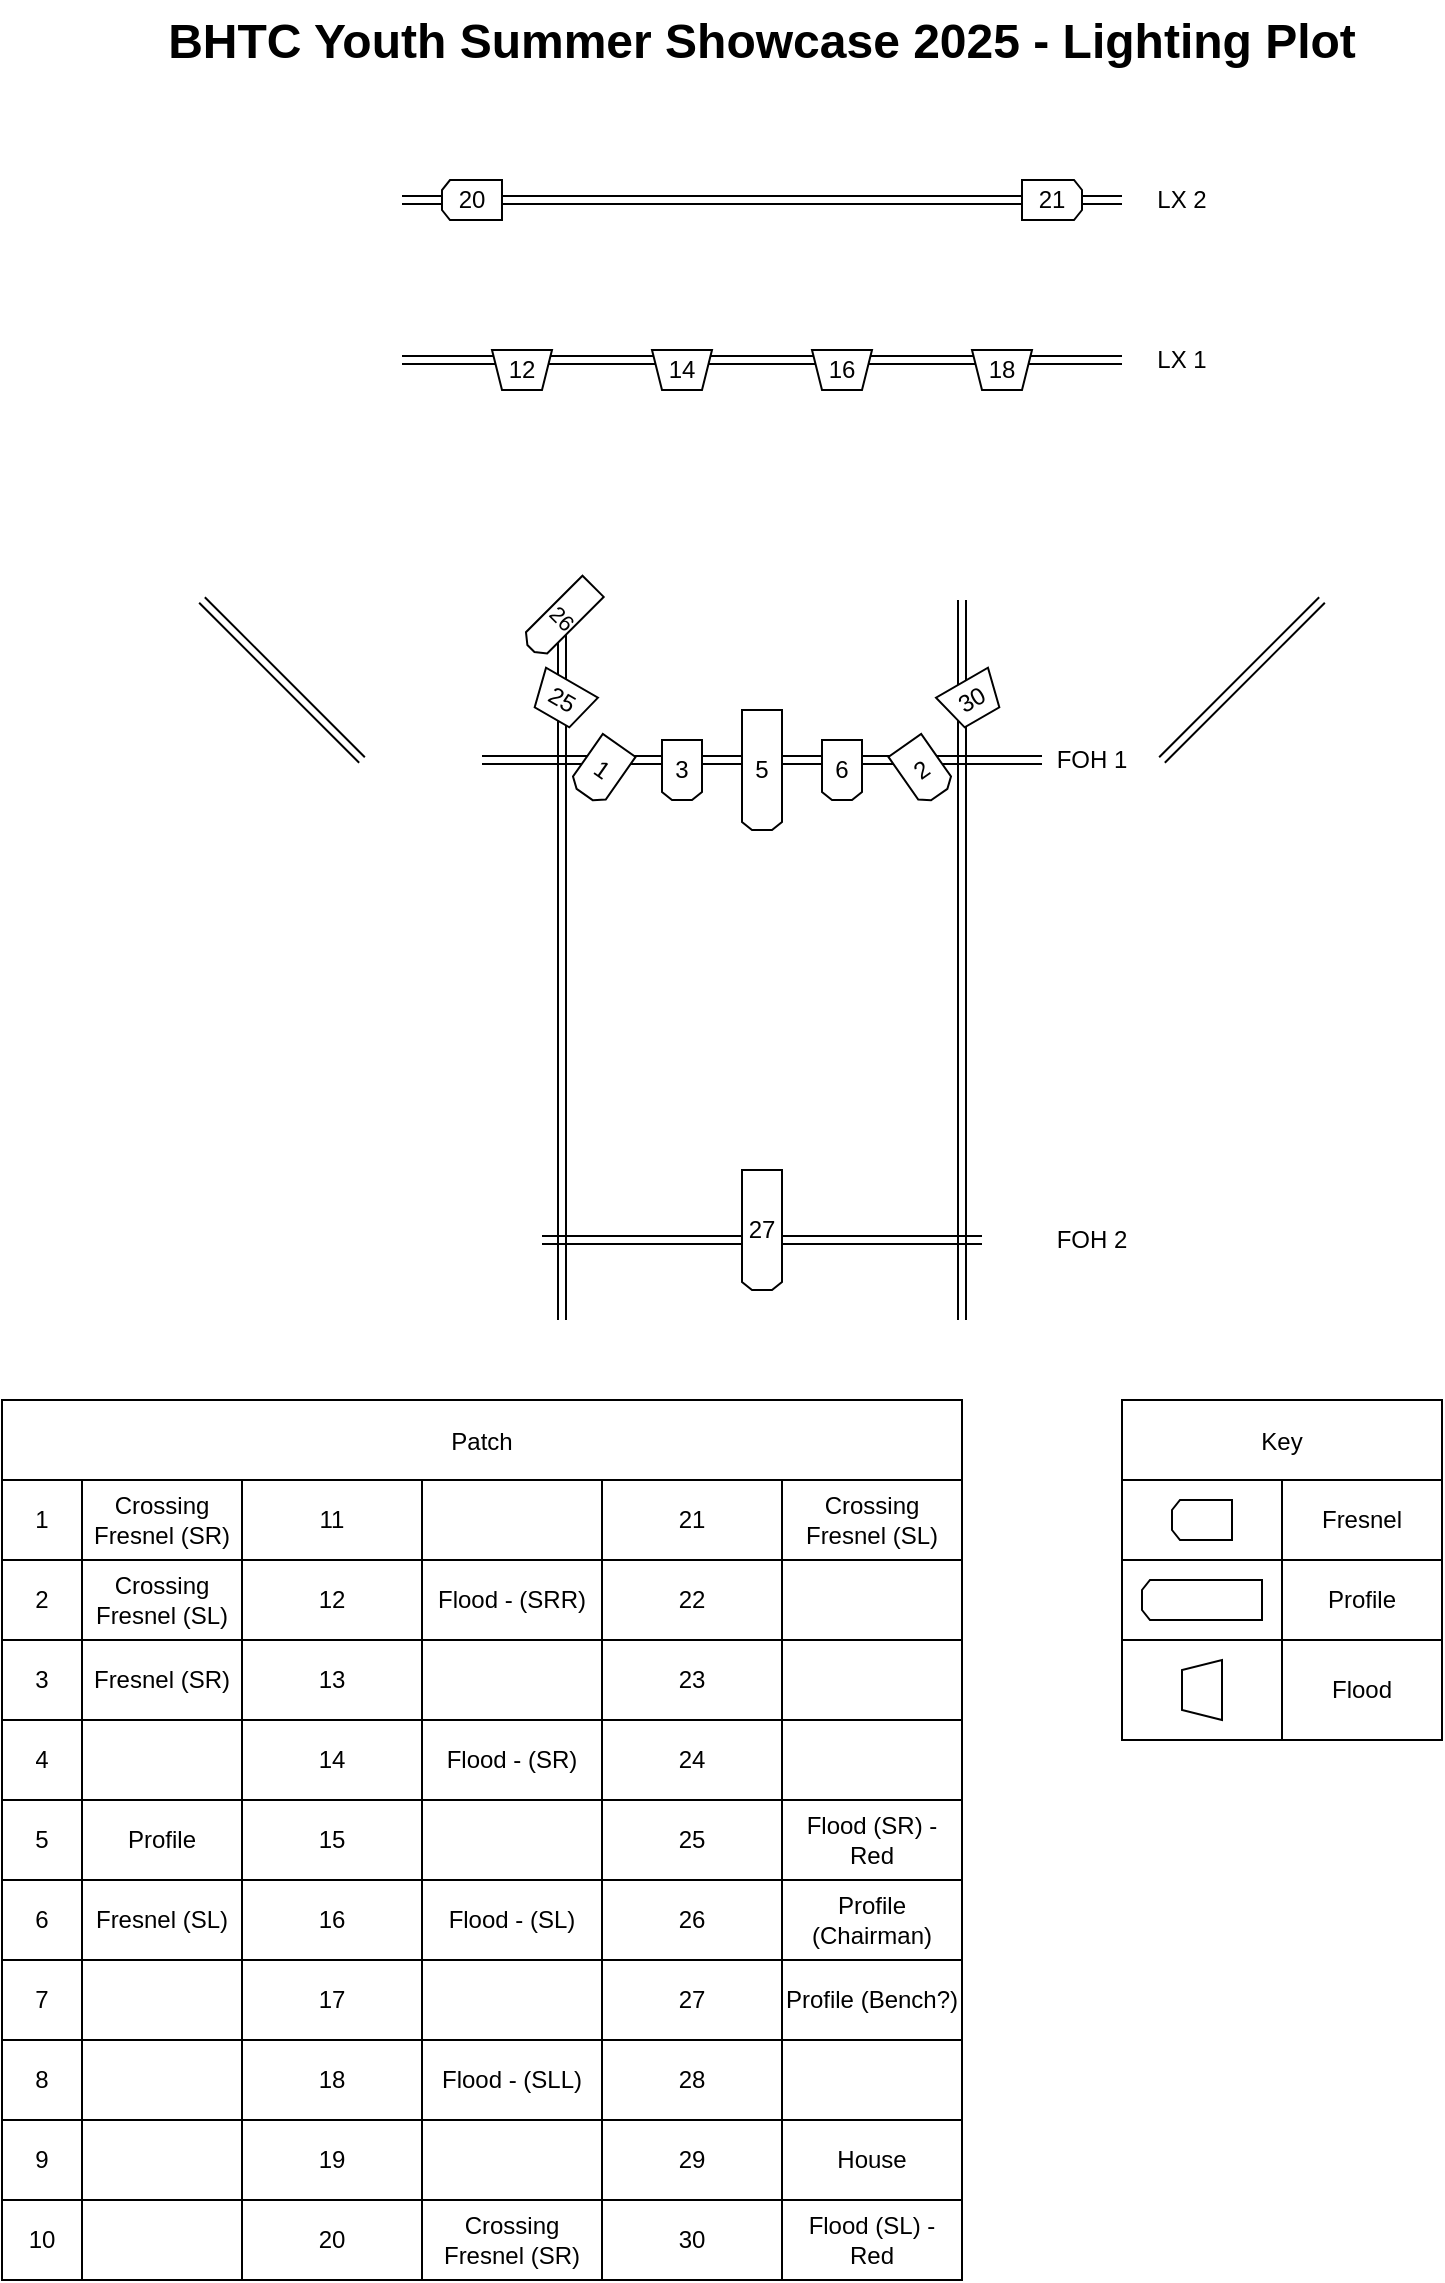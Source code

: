 <mxfile version="27.2.0">
  <diagram name="Page-1" id="0cR-pKz7L_kYpNocvQso">
    <mxGraphModel dx="983" dy="546" grid="1" gridSize="5" guides="1" tooltips="1" connect="1" arrows="1" fold="1" page="1" pageScale="1" pageWidth="827" pageHeight="1169" math="0" shadow="0">
      <root>
        <mxCell id="0" />
        <mxCell id="1" parent="0" />
        <mxCell id="gsc3AVZnk_Cv8aVm4X5c-15" value="Key" style="shape=table;startSize=40;container=1;collapsible=0;childLayout=tableLayout;movable=1;resizable=1;rotatable=1;deletable=1;editable=1;locked=0;connectable=1;" parent="1" vertex="1">
          <mxGeometry x="600" y="720" width="160" height="170" as="geometry" />
        </mxCell>
        <mxCell id="gsc3AVZnk_Cv8aVm4X5c-16" value="" style="shape=tableRow;horizontal=0;startSize=0;swimlaneHead=0;swimlaneBody=0;strokeColor=inherit;top=0;left=0;bottom=0;right=0;collapsible=0;dropTarget=0;fillColor=none;points=[[0,0.5],[1,0.5]];portConstraint=eastwest;" parent="gsc3AVZnk_Cv8aVm4X5c-15" vertex="1">
          <mxGeometry y="40" width="160" height="40" as="geometry" />
        </mxCell>
        <mxCell id="gsc3AVZnk_Cv8aVm4X5c-17" value="" style="shape=partialRectangle;html=1;whiteSpace=wrap;connectable=0;strokeColor=inherit;overflow=hidden;fillColor=none;top=0;left=0;bottom=0;right=0;pointerEvents=1;" parent="gsc3AVZnk_Cv8aVm4X5c-16" vertex="1">
          <mxGeometry width="80" height="40" as="geometry">
            <mxRectangle width="80" height="40" as="alternateBounds" />
          </mxGeometry>
        </mxCell>
        <mxCell id="gsc3AVZnk_Cv8aVm4X5c-18" value="Fresnel" style="shape=partialRectangle;html=1;whiteSpace=wrap;connectable=0;strokeColor=inherit;overflow=hidden;fillColor=none;top=0;left=0;bottom=0;right=0;pointerEvents=1;" parent="gsc3AVZnk_Cv8aVm4X5c-16" vertex="1">
          <mxGeometry x="80" width="80" height="40" as="geometry">
            <mxRectangle width="80" height="40" as="alternateBounds" />
          </mxGeometry>
        </mxCell>
        <mxCell id="gsc3AVZnk_Cv8aVm4X5c-19" value="" style="shape=tableRow;horizontal=0;startSize=0;swimlaneHead=0;swimlaneBody=0;strokeColor=inherit;top=0;left=0;bottom=0;right=0;collapsible=0;dropTarget=0;fillColor=none;points=[[0,0.5],[1,0.5]];portConstraint=eastwest;" parent="gsc3AVZnk_Cv8aVm4X5c-15" vertex="1">
          <mxGeometry y="80" width="160" height="40" as="geometry" />
        </mxCell>
        <mxCell id="gsc3AVZnk_Cv8aVm4X5c-20" value="" style="shape=partialRectangle;html=1;whiteSpace=wrap;connectable=0;strokeColor=inherit;overflow=hidden;fillColor=none;top=0;left=0;bottom=0;right=0;pointerEvents=1;" parent="gsc3AVZnk_Cv8aVm4X5c-19" vertex="1">
          <mxGeometry width="80" height="40" as="geometry">
            <mxRectangle width="80" height="40" as="alternateBounds" />
          </mxGeometry>
        </mxCell>
        <mxCell id="gsc3AVZnk_Cv8aVm4X5c-21" value="Profile" style="shape=partialRectangle;html=1;whiteSpace=wrap;connectable=0;strokeColor=inherit;overflow=hidden;fillColor=none;top=0;left=0;bottom=0;right=0;pointerEvents=1;" parent="gsc3AVZnk_Cv8aVm4X5c-19" vertex="1">
          <mxGeometry x="80" width="80" height="40" as="geometry">
            <mxRectangle width="80" height="40" as="alternateBounds" />
          </mxGeometry>
        </mxCell>
        <mxCell id="gsc3AVZnk_Cv8aVm4X5c-22" value="" style="shape=tableRow;horizontal=0;startSize=0;swimlaneHead=0;swimlaneBody=0;strokeColor=inherit;top=0;left=0;bottom=0;right=0;collapsible=0;dropTarget=0;fillColor=none;points=[[0,0.5],[1,0.5]];portConstraint=eastwest;" parent="gsc3AVZnk_Cv8aVm4X5c-15" vertex="1">
          <mxGeometry y="120" width="160" height="50" as="geometry" />
        </mxCell>
        <mxCell id="gsc3AVZnk_Cv8aVm4X5c-23" value="" style="shape=partialRectangle;html=1;whiteSpace=wrap;connectable=0;strokeColor=inherit;overflow=hidden;fillColor=none;top=0;left=0;bottom=0;right=0;pointerEvents=1;" parent="gsc3AVZnk_Cv8aVm4X5c-22" vertex="1">
          <mxGeometry width="80" height="50" as="geometry">
            <mxRectangle width="80" height="50" as="alternateBounds" />
          </mxGeometry>
        </mxCell>
        <mxCell id="gsc3AVZnk_Cv8aVm4X5c-24" value="Flood" style="shape=partialRectangle;html=1;whiteSpace=wrap;connectable=0;strokeColor=inherit;overflow=hidden;fillColor=none;top=0;left=0;bottom=0;right=0;pointerEvents=1;" parent="gsc3AVZnk_Cv8aVm4X5c-22" vertex="1">
          <mxGeometry x="80" width="80" height="50" as="geometry">
            <mxRectangle width="80" height="50" as="alternateBounds" />
          </mxGeometry>
        </mxCell>
        <mxCell id="x30-Vbi91ZwOQs9lhoYy-4" value="" style="edgeStyle=none;orthogonalLoop=1;jettySize=auto;html=1;rounded=0;fontSize=12;curved=1;shape=link;startSize=6;movable=0;resizable=0;rotatable=0;deletable=0;editable=0;locked=1;connectable=0;" parent="1" edge="1">
          <mxGeometry width="120" relative="1" as="geometry">
            <mxPoint x="320" y="680" as="sourcePoint" />
            <mxPoint x="320" y="320" as="targetPoint" />
            <Array as="points" />
          </mxGeometry>
        </mxCell>
        <mxCell id="x30-Vbi91ZwOQs9lhoYy-7" value="" style="edgeStyle=none;orthogonalLoop=1;jettySize=auto;html=1;rounded=0;fontSize=12;curved=1;shape=link;startSize=6;movable=0;resizable=0;rotatable=0;deletable=0;editable=0;locked=1;connectable=0;" parent="1" edge="1">
          <mxGeometry width="120" relative="1" as="geometry">
            <mxPoint x="520" y="680" as="sourcePoint" />
            <mxPoint x="520" y="320" as="targetPoint" />
            <Array as="points">
              <mxPoint x="520" y="500" />
            </Array>
          </mxGeometry>
        </mxCell>
        <mxCell id="x30-Vbi91ZwOQs9lhoYy-10" value="" style="edgeStyle=none;orthogonalLoop=1;jettySize=auto;html=1;rounded=0;fontSize=12;curved=1;shape=link;startSize=6;movable=0;resizable=0;rotatable=0;deletable=0;editable=0;locked=1;connectable=0;" parent="1" edge="1">
          <mxGeometry width="120" relative="1" as="geometry">
            <mxPoint x="560" y="400" as="sourcePoint" />
            <mxPoint x="280" y="400" as="targetPoint" />
            <Array as="points">
              <mxPoint x="414" y="400" />
            </Array>
          </mxGeometry>
        </mxCell>
        <mxCell id="x30-Vbi91ZwOQs9lhoYy-11" value="" style="edgeStyle=none;orthogonalLoop=1;jettySize=auto;html=1;rounded=0;fontSize=12;curved=1;shape=link;startSize=6;movable=0;resizable=0;rotatable=0;deletable=0;editable=0;locked=1;connectable=0;" parent="1" edge="1">
          <mxGeometry width="120" relative="1" as="geometry">
            <mxPoint x="530" y="640" as="sourcePoint" />
            <mxPoint x="310" y="640" as="targetPoint" />
            <Array as="points">
              <mxPoint x="414" y="640" />
            </Array>
          </mxGeometry>
        </mxCell>
        <mxCell id="TmjBKtmBgoDeZt3z3jt7-1" value="" style="edgeStyle=none;orthogonalLoop=1;jettySize=auto;html=1;rounded=0;fontSize=12;curved=1;shape=link;startSize=6;movable=0;resizable=0;rotatable=0;deletable=0;editable=0;locked=1;connectable=0;" parent="1" edge="1">
          <mxGeometry width="120" relative="1" as="geometry">
            <mxPoint x="600" y="200" as="sourcePoint" />
            <mxPoint x="240" y="200" as="targetPoint" />
            <Array as="points">
              <mxPoint x="464" y="200" />
            </Array>
          </mxGeometry>
        </mxCell>
        <mxCell id="VJrF4VuwuTOzUl-eug8C-1" value="" style="edgeStyle=none;orthogonalLoop=1;jettySize=auto;html=1;rounded=0;fontSize=12;curved=1;shape=link;startSize=6;movable=0;resizable=0;rotatable=0;deletable=0;editable=0;locked=1;connectable=0;" parent="1" edge="1">
          <mxGeometry width="120" relative="1" as="geometry">
            <mxPoint x="600" y="120" as="sourcePoint" />
            <mxPoint x="240" y="120" as="targetPoint" />
            <Array as="points">
              <mxPoint x="464" y="120" />
            </Array>
          </mxGeometry>
        </mxCell>
        <mxCell id="VJrF4VuwuTOzUl-eug8C-2" value="" style="edgeStyle=none;orthogonalLoop=1;jettySize=auto;html=1;rounded=0;fontSize=12;curved=1;shape=link;startSize=6;movable=0;resizable=0;rotatable=0;deletable=0;editable=0;locked=1;connectable=0;" parent="1" edge="1">
          <mxGeometry width="120" relative="1" as="geometry">
            <mxPoint x="700" y="320" as="sourcePoint" />
            <mxPoint x="620" y="400" as="targetPoint" />
            <Array as="points" />
          </mxGeometry>
        </mxCell>
        <mxCell id="VJrF4VuwuTOzUl-eug8C-3" value="" style="edgeStyle=none;orthogonalLoop=1;jettySize=auto;html=1;rounded=0;fontSize=12;curved=1;shape=link;startSize=6;movable=0;resizable=0;rotatable=0;deletable=0;editable=0;locked=1;connectable=0;" parent="1" edge="1">
          <mxGeometry width="120" relative="1" as="geometry">
            <mxPoint x="140" y="320" as="sourcePoint" />
            <mxPoint x="220" y="400" as="targetPoint" />
            <Array as="points" />
          </mxGeometry>
        </mxCell>
        <mxCell id="VJrF4VuwuTOzUl-eug8C-97" value="Patch" style="shape=table;startSize=40;container=1;collapsible=0;childLayout=tableLayout;movable=1;resizable=1;rotatable=1;deletable=1;editable=1;locked=0;connectable=1;" parent="1" vertex="1">
          <mxGeometry x="40" y="720.0" width="480" height="440.0" as="geometry" />
        </mxCell>
        <mxCell id="VJrF4VuwuTOzUl-eug8C-98" value="" style="shape=tableRow;horizontal=0;startSize=0;swimlaneHead=0;swimlaneBody=0;strokeColor=inherit;top=0;left=0;bottom=0;right=0;collapsible=0;dropTarget=0;fillColor=none;points=[[0,0.5],[1,0.5]];portConstraint=eastwest;" parent="VJrF4VuwuTOzUl-eug8C-97" vertex="1">
          <mxGeometry y="40" width="480" height="40" as="geometry" />
        </mxCell>
        <mxCell id="VJrF4VuwuTOzUl-eug8C-99" value="1" style="shape=partialRectangle;html=1;whiteSpace=wrap;connectable=0;strokeColor=inherit;overflow=hidden;fillColor=none;top=0;left=0;bottom=0;right=0;pointerEvents=1;" parent="VJrF4VuwuTOzUl-eug8C-98" vertex="1">
          <mxGeometry width="40" height="40" as="geometry">
            <mxRectangle width="40" height="40" as="alternateBounds" />
          </mxGeometry>
        </mxCell>
        <mxCell id="VJrF4VuwuTOzUl-eug8C-100" value="Crossing Fresnel (SR)" style="shape=partialRectangle;html=1;whiteSpace=wrap;connectable=0;strokeColor=inherit;overflow=hidden;fillColor=none;top=0;left=0;bottom=0;right=0;pointerEvents=1;" parent="VJrF4VuwuTOzUl-eug8C-98" vertex="1">
          <mxGeometry x="40" width="80" height="40" as="geometry">
            <mxRectangle width="80" height="40" as="alternateBounds" />
          </mxGeometry>
        </mxCell>
        <mxCell id="uhPALGmHis_ivpPRdaCl-66" value="11" style="shape=partialRectangle;html=1;whiteSpace=wrap;connectable=0;strokeColor=inherit;overflow=hidden;fillColor=none;top=0;left=0;bottom=0;right=0;pointerEvents=1;" parent="VJrF4VuwuTOzUl-eug8C-98" vertex="1">
          <mxGeometry x="120" width="90" height="40" as="geometry">
            <mxRectangle width="90" height="40" as="alternateBounds" />
          </mxGeometry>
        </mxCell>
        <mxCell id="uhPALGmHis_ivpPRdaCl-96" style="shape=partialRectangle;html=1;whiteSpace=wrap;connectable=1;strokeColor=inherit;overflow=hidden;fillColor=none;top=0;left=0;bottom=0;right=0;pointerEvents=1;movable=1;resizable=1;rotatable=1;deletable=1;editable=1;locked=0;" parent="VJrF4VuwuTOzUl-eug8C-98" vertex="1">
          <mxGeometry x="210" width="90" height="40" as="geometry">
            <mxRectangle width="90" height="40" as="alternateBounds" />
          </mxGeometry>
        </mxCell>
        <mxCell id="uhPALGmHis_ivpPRdaCl-86" value="21" style="shape=partialRectangle;html=1;whiteSpace=wrap;connectable=0;strokeColor=inherit;overflow=hidden;fillColor=none;top=0;left=0;bottom=0;right=0;pointerEvents=1;" parent="VJrF4VuwuTOzUl-eug8C-98" vertex="1">
          <mxGeometry x="300" width="90" height="40" as="geometry">
            <mxRectangle width="90" height="40" as="alternateBounds" />
          </mxGeometry>
        </mxCell>
        <mxCell id="uhPALGmHis_ivpPRdaCl-76" value="Crossing Fresnel (SL)" style="shape=partialRectangle;html=1;whiteSpace=wrap;connectable=0;strokeColor=inherit;overflow=hidden;fillColor=none;top=0;left=0;bottom=0;right=0;pointerEvents=1;" parent="VJrF4VuwuTOzUl-eug8C-98" vertex="1">
          <mxGeometry x="390" width="90" height="40" as="geometry">
            <mxRectangle width="90" height="40" as="alternateBounds" />
          </mxGeometry>
        </mxCell>
        <mxCell id="VJrF4VuwuTOzUl-eug8C-101" value="" style="shape=tableRow;horizontal=0;startSize=0;swimlaneHead=0;swimlaneBody=0;strokeColor=inherit;top=0;left=0;bottom=0;right=0;collapsible=0;dropTarget=0;fillColor=none;points=[[0,0.5],[1,0.5]];portConstraint=eastwest;" parent="VJrF4VuwuTOzUl-eug8C-97" vertex="1">
          <mxGeometry y="80" width="480" height="40" as="geometry" />
        </mxCell>
        <mxCell id="VJrF4VuwuTOzUl-eug8C-102" value="2" style="shape=partialRectangle;html=1;whiteSpace=wrap;connectable=0;strokeColor=inherit;overflow=hidden;fillColor=none;top=0;left=0;bottom=0;right=0;pointerEvents=1;" parent="VJrF4VuwuTOzUl-eug8C-101" vertex="1">
          <mxGeometry width="40" height="40" as="geometry">
            <mxRectangle width="40" height="40" as="alternateBounds" />
          </mxGeometry>
        </mxCell>
        <mxCell id="VJrF4VuwuTOzUl-eug8C-103" value="Crossing Fresnel (SL)" style="shape=partialRectangle;html=1;whiteSpace=wrap;connectable=0;strokeColor=inherit;overflow=hidden;fillColor=none;top=0;left=0;bottom=0;right=0;pointerEvents=1;" parent="VJrF4VuwuTOzUl-eug8C-101" vertex="1">
          <mxGeometry x="40" width="80" height="40" as="geometry">
            <mxRectangle width="80" height="40" as="alternateBounds" />
          </mxGeometry>
        </mxCell>
        <mxCell id="uhPALGmHis_ivpPRdaCl-67" value="12" style="shape=partialRectangle;html=1;whiteSpace=wrap;connectable=0;strokeColor=inherit;overflow=hidden;fillColor=none;top=0;left=0;bottom=0;right=0;pointerEvents=1;" parent="VJrF4VuwuTOzUl-eug8C-101" vertex="1">
          <mxGeometry x="120" width="90" height="40" as="geometry">
            <mxRectangle width="90" height="40" as="alternateBounds" />
          </mxGeometry>
        </mxCell>
        <mxCell id="uhPALGmHis_ivpPRdaCl-97" value="Flood - (SRR)" style="shape=partialRectangle;html=1;whiteSpace=wrap;connectable=0;strokeColor=inherit;overflow=hidden;fillColor=none;top=0;left=0;bottom=0;right=0;pointerEvents=1;" parent="VJrF4VuwuTOzUl-eug8C-101" vertex="1">
          <mxGeometry x="210" width="90" height="40" as="geometry">
            <mxRectangle width="90" height="40" as="alternateBounds" />
          </mxGeometry>
        </mxCell>
        <mxCell id="uhPALGmHis_ivpPRdaCl-87" value="22" style="shape=partialRectangle;html=1;whiteSpace=wrap;connectable=0;strokeColor=inherit;overflow=hidden;fillColor=none;top=0;left=0;bottom=0;right=0;pointerEvents=1;" parent="VJrF4VuwuTOzUl-eug8C-101" vertex="1">
          <mxGeometry x="300" width="90" height="40" as="geometry">
            <mxRectangle width="90" height="40" as="alternateBounds" />
          </mxGeometry>
        </mxCell>
        <mxCell id="uhPALGmHis_ivpPRdaCl-77" style="shape=partialRectangle;html=1;whiteSpace=wrap;connectable=0;strokeColor=inherit;overflow=hidden;fillColor=none;top=0;left=0;bottom=0;right=0;pointerEvents=1;" parent="VJrF4VuwuTOzUl-eug8C-101" vertex="1">
          <mxGeometry x="390" width="90" height="40" as="geometry">
            <mxRectangle width="90" height="40" as="alternateBounds" />
          </mxGeometry>
        </mxCell>
        <mxCell id="VJrF4VuwuTOzUl-eug8C-104" value="" style="shape=tableRow;horizontal=0;startSize=0;swimlaneHead=0;swimlaneBody=0;strokeColor=inherit;top=0;left=0;bottom=0;right=0;collapsible=0;dropTarget=0;fillColor=none;points=[[0,0.5],[1,0.5]];portConstraint=eastwest;" parent="VJrF4VuwuTOzUl-eug8C-97" vertex="1">
          <mxGeometry y="120" width="480" height="40" as="geometry" />
        </mxCell>
        <mxCell id="VJrF4VuwuTOzUl-eug8C-105" value="3" style="shape=partialRectangle;html=1;whiteSpace=wrap;connectable=0;strokeColor=inherit;overflow=hidden;fillColor=none;top=0;left=0;bottom=0;right=0;pointerEvents=1;" parent="VJrF4VuwuTOzUl-eug8C-104" vertex="1">
          <mxGeometry width="40" height="40" as="geometry">
            <mxRectangle width="40" height="40" as="alternateBounds" />
          </mxGeometry>
        </mxCell>
        <mxCell id="VJrF4VuwuTOzUl-eug8C-106" value="Fresnel (SR)" style="shape=partialRectangle;html=1;whiteSpace=wrap;connectable=0;strokeColor=inherit;overflow=hidden;fillColor=none;top=0;left=0;bottom=0;right=0;pointerEvents=1;" parent="VJrF4VuwuTOzUl-eug8C-104" vertex="1">
          <mxGeometry x="40" width="80" height="40" as="geometry">
            <mxRectangle width="80" height="40" as="alternateBounds" />
          </mxGeometry>
        </mxCell>
        <mxCell id="uhPALGmHis_ivpPRdaCl-68" value="13" style="shape=partialRectangle;html=1;whiteSpace=wrap;connectable=0;strokeColor=inherit;overflow=hidden;fillColor=none;top=0;left=0;bottom=0;right=0;pointerEvents=1;" parent="VJrF4VuwuTOzUl-eug8C-104" vertex="1">
          <mxGeometry x="120" width="90" height="40" as="geometry">
            <mxRectangle width="90" height="40" as="alternateBounds" />
          </mxGeometry>
        </mxCell>
        <mxCell id="uhPALGmHis_ivpPRdaCl-98" value="" style="shape=partialRectangle;html=1;whiteSpace=wrap;connectable=0;strokeColor=inherit;overflow=hidden;fillColor=none;top=0;left=0;bottom=0;right=0;pointerEvents=1;" parent="VJrF4VuwuTOzUl-eug8C-104" vertex="1">
          <mxGeometry x="210" width="90" height="40" as="geometry">
            <mxRectangle width="90" height="40" as="alternateBounds" />
          </mxGeometry>
        </mxCell>
        <mxCell id="uhPALGmHis_ivpPRdaCl-88" value="23" style="shape=partialRectangle;html=1;whiteSpace=wrap;connectable=0;strokeColor=inherit;overflow=hidden;fillColor=none;top=0;left=0;bottom=0;right=0;pointerEvents=1;" parent="VJrF4VuwuTOzUl-eug8C-104" vertex="1">
          <mxGeometry x="300" width="90" height="40" as="geometry">
            <mxRectangle width="90" height="40" as="alternateBounds" />
          </mxGeometry>
        </mxCell>
        <mxCell id="uhPALGmHis_ivpPRdaCl-78" style="shape=partialRectangle;html=1;whiteSpace=wrap;connectable=0;strokeColor=inherit;overflow=hidden;fillColor=none;top=0;left=0;bottom=0;right=0;pointerEvents=1;" parent="VJrF4VuwuTOzUl-eug8C-104" vertex="1">
          <mxGeometry x="390" width="90" height="40" as="geometry">
            <mxRectangle width="90" height="40" as="alternateBounds" />
          </mxGeometry>
        </mxCell>
        <mxCell id="VJrF4VuwuTOzUl-eug8C-107" value="" style="shape=tableRow;horizontal=0;startSize=0;swimlaneHead=0;swimlaneBody=0;strokeColor=inherit;top=0;left=0;bottom=0;right=0;collapsible=0;dropTarget=0;fillColor=none;points=[[0,0.5],[1,0.5]];portConstraint=eastwest;" parent="VJrF4VuwuTOzUl-eug8C-97" vertex="1">
          <mxGeometry y="160" width="480" height="40" as="geometry" />
        </mxCell>
        <mxCell id="VJrF4VuwuTOzUl-eug8C-108" value="4" style="shape=partialRectangle;html=1;whiteSpace=wrap;connectable=0;strokeColor=inherit;overflow=hidden;fillColor=none;top=0;left=0;bottom=0;right=0;pointerEvents=1;" parent="VJrF4VuwuTOzUl-eug8C-107" vertex="1">
          <mxGeometry width="40" height="40" as="geometry">
            <mxRectangle width="40" height="40" as="alternateBounds" />
          </mxGeometry>
        </mxCell>
        <mxCell id="VJrF4VuwuTOzUl-eug8C-109" value="" style="shape=partialRectangle;html=1;whiteSpace=wrap;connectable=0;strokeColor=inherit;overflow=hidden;fillColor=none;top=0;left=0;bottom=0;right=0;pointerEvents=1;" parent="VJrF4VuwuTOzUl-eug8C-107" vertex="1">
          <mxGeometry x="40" width="80" height="40" as="geometry">
            <mxRectangle width="80" height="40" as="alternateBounds" />
          </mxGeometry>
        </mxCell>
        <mxCell id="uhPALGmHis_ivpPRdaCl-69" value="14" style="shape=partialRectangle;html=1;whiteSpace=wrap;connectable=0;strokeColor=inherit;overflow=hidden;fillColor=none;top=0;left=0;bottom=0;right=0;pointerEvents=1;" parent="VJrF4VuwuTOzUl-eug8C-107" vertex="1">
          <mxGeometry x="120" width="90" height="40" as="geometry">
            <mxRectangle width="90" height="40" as="alternateBounds" />
          </mxGeometry>
        </mxCell>
        <mxCell id="uhPALGmHis_ivpPRdaCl-99" value="Flood - (SR)" style="shape=partialRectangle;html=1;whiteSpace=wrap;connectable=0;strokeColor=inherit;overflow=hidden;fillColor=none;top=0;left=0;bottom=0;right=0;pointerEvents=1;" parent="VJrF4VuwuTOzUl-eug8C-107" vertex="1">
          <mxGeometry x="210" width="90" height="40" as="geometry">
            <mxRectangle width="90" height="40" as="alternateBounds" />
          </mxGeometry>
        </mxCell>
        <mxCell id="uhPALGmHis_ivpPRdaCl-89" value="24" style="shape=partialRectangle;html=1;whiteSpace=wrap;connectable=0;strokeColor=inherit;overflow=hidden;fillColor=none;top=0;left=0;bottom=0;right=0;pointerEvents=1;" parent="VJrF4VuwuTOzUl-eug8C-107" vertex="1">
          <mxGeometry x="300" width="90" height="40" as="geometry">
            <mxRectangle width="90" height="40" as="alternateBounds" />
          </mxGeometry>
        </mxCell>
        <mxCell id="uhPALGmHis_ivpPRdaCl-79" style="shape=partialRectangle;html=1;whiteSpace=wrap;connectable=0;strokeColor=inherit;overflow=hidden;fillColor=none;top=0;left=0;bottom=0;right=0;pointerEvents=1;" parent="VJrF4VuwuTOzUl-eug8C-107" vertex="1">
          <mxGeometry x="390" width="90" height="40" as="geometry">
            <mxRectangle width="90" height="40" as="alternateBounds" />
          </mxGeometry>
        </mxCell>
        <mxCell id="VJrF4VuwuTOzUl-eug8C-110" value="" style="shape=tableRow;horizontal=0;startSize=0;swimlaneHead=0;swimlaneBody=0;strokeColor=inherit;top=0;left=0;bottom=0;right=0;collapsible=0;dropTarget=0;fillColor=none;points=[[0,0.5],[1,0.5]];portConstraint=eastwest;" parent="VJrF4VuwuTOzUl-eug8C-97" vertex="1">
          <mxGeometry y="200" width="480" height="40" as="geometry" />
        </mxCell>
        <mxCell id="VJrF4VuwuTOzUl-eug8C-111" value="5" style="shape=partialRectangle;html=1;whiteSpace=wrap;connectable=0;strokeColor=inherit;overflow=hidden;fillColor=none;top=0;left=0;bottom=0;right=0;pointerEvents=1;" parent="VJrF4VuwuTOzUl-eug8C-110" vertex="1">
          <mxGeometry width="40" height="40" as="geometry">
            <mxRectangle width="40" height="40" as="alternateBounds" />
          </mxGeometry>
        </mxCell>
        <mxCell id="VJrF4VuwuTOzUl-eug8C-112" value="Profile" style="shape=partialRectangle;html=1;whiteSpace=wrap;connectable=0;strokeColor=inherit;overflow=hidden;fillColor=none;top=0;left=0;bottom=0;right=0;pointerEvents=1;" parent="VJrF4VuwuTOzUl-eug8C-110" vertex="1">
          <mxGeometry x="40" width="80" height="40" as="geometry">
            <mxRectangle width="80" height="40" as="alternateBounds" />
          </mxGeometry>
        </mxCell>
        <mxCell id="uhPALGmHis_ivpPRdaCl-70" value="15" style="shape=partialRectangle;html=1;whiteSpace=wrap;connectable=0;strokeColor=inherit;overflow=hidden;fillColor=none;top=0;left=0;bottom=0;right=0;pointerEvents=1;" parent="VJrF4VuwuTOzUl-eug8C-110" vertex="1">
          <mxGeometry x="120" width="90" height="40" as="geometry">
            <mxRectangle width="90" height="40" as="alternateBounds" />
          </mxGeometry>
        </mxCell>
        <mxCell id="uhPALGmHis_ivpPRdaCl-100" value="" style="shape=partialRectangle;html=1;whiteSpace=wrap;connectable=0;strokeColor=inherit;overflow=hidden;fillColor=none;top=0;left=0;bottom=0;right=0;pointerEvents=1;" parent="VJrF4VuwuTOzUl-eug8C-110" vertex="1">
          <mxGeometry x="210" width="90" height="40" as="geometry">
            <mxRectangle width="90" height="40" as="alternateBounds" />
          </mxGeometry>
        </mxCell>
        <mxCell id="uhPALGmHis_ivpPRdaCl-90" value="25" style="shape=partialRectangle;html=1;whiteSpace=wrap;connectable=0;strokeColor=inherit;overflow=hidden;fillColor=none;top=0;left=0;bottom=0;right=0;pointerEvents=1;" parent="VJrF4VuwuTOzUl-eug8C-110" vertex="1">
          <mxGeometry x="300" width="90" height="40" as="geometry">
            <mxRectangle width="90" height="40" as="alternateBounds" />
          </mxGeometry>
        </mxCell>
        <mxCell id="uhPALGmHis_ivpPRdaCl-80" value="Flood (SR) - Red" style="shape=partialRectangle;html=1;whiteSpace=wrap;connectable=0;strokeColor=inherit;overflow=hidden;fillColor=none;top=0;left=0;bottom=0;right=0;pointerEvents=1;" parent="VJrF4VuwuTOzUl-eug8C-110" vertex="1">
          <mxGeometry x="390" width="90" height="40" as="geometry">
            <mxRectangle width="90" height="40" as="alternateBounds" />
          </mxGeometry>
        </mxCell>
        <mxCell id="VJrF4VuwuTOzUl-eug8C-113" value="" style="shape=tableRow;horizontal=0;startSize=0;swimlaneHead=0;swimlaneBody=0;strokeColor=inherit;top=0;left=0;bottom=0;right=0;collapsible=0;dropTarget=0;fillColor=none;points=[[0,0.5],[1,0.5]];portConstraint=eastwest;" parent="VJrF4VuwuTOzUl-eug8C-97" vertex="1">
          <mxGeometry y="240" width="480" height="40" as="geometry" />
        </mxCell>
        <mxCell id="VJrF4VuwuTOzUl-eug8C-114" value="6" style="shape=partialRectangle;html=1;whiteSpace=wrap;connectable=0;strokeColor=inherit;overflow=hidden;fillColor=none;top=0;left=0;bottom=0;right=0;pointerEvents=1;" parent="VJrF4VuwuTOzUl-eug8C-113" vertex="1">
          <mxGeometry width="40" height="40" as="geometry">
            <mxRectangle width="40" height="40" as="alternateBounds" />
          </mxGeometry>
        </mxCell>
        <mxCell id="VJrF4VuwuTOzUl-eug8C-115" value="Fresnel (SL)" style="shape=partialRectangle;html=1;whiteSpace=wrap;connectable=0;strokeColor=inherit;overflow=hidden;fillColor=none;top=0;left=0;bottom=0;right=0;pointerEvents=1;" parent="VJrF4VuwuTOzUl-eug8C-113" vertex="1">
          <mxGeometry x="40" width="80" height="40" as="geometry">
            <mxRectangle width="80" height="40" as="alternateBounds" />
          </mxGeometry>
        </mxCell>
        <mxCell id="uhPALGmHis_ivpPRdaCl-71" value="16" style="shape=partialRectangle;html=1;whiteSpace=wrap;connectable=0;strokeColor=inherit;overflow=hidden;fillColor=none;top=0;left=0;bottom=0;right=0;pointerEvents=1;" parent="VJrF4VuwuTOzUl-eug8C-113" vertex="1">
          <mxGeometry x="120" width="90" height="40" as="geometry">
            <mxRectangle width="90" height="40" as="alternateBounds" />
          </mxGeometry>
        </mxCell>
        <mxCell id="uhPALGmHis_ivpPRdaCl-101" value="Flood - (SL)" style="shape=partialRectangle;html=1;whiteSpace=wrap;connectable=0;strokeColor=inherit;overflow=hidden;fillColor=none;top=0;left=0;bottom=0;right=0;pointerEvents=1;" parent="VJrF4VuwuTOzUl-eug8C-113" vertex="1">
          <mxGeometry x="210" width="90" height="40" as="geometry">
            <mxRectangle width="90" height="40" as="alternateBounds" />
          </mxGeometry>
        </mxCell>
        <mxCell id="uhPALGmHis_ivpPRdaCl-91" value="26" style="shape=partialRectangle;html=1;whiteSpace=wrap;connectable=0;strokeColor=inherit;overflow=hidden;fillColor=none;top=0;left=0;bottom=0;right=0;pointerEvents=1;" parent="VJrF4VuwuTOzUl-eug8C-113" vertex="1">
          <mxGeometry x="300" width="90" height="40" as="geometry">
            <mxRectangle width="90" height="40" as="alternateBounds" />
          </mxGeometry>
        </mxCell>
        <mxCell id="uhPALGmHis_ivpPRdaCl-81" value="Profile (Chairman)" style="shape=partialRectangle;html=1;whiteSpace=wrap;connectable=0;strokeColor=inherit;overflow=hidden;fillColor=none;top=0;left=0;bottom=0;right=0;pointerEvents=1;" parent="VJrF4VuwuTOzUl-eug8C-113" vertex="1">
          <mxGeometry x="390" width="90" height="40" as="geometry">
            <mxRectangle width="90" height="40" as="alternateBounds" />
          </mxGeometry>
        </mxCell>
        <mxCell id="VJrF4VuwuTOzUl-eug8C-116" value="" style="shape=tableRow;horizontal=0;startSize=0;swimlaneHead=0;swimlaneBody=0;strokeColor=inherit;top=0;left=0;bottom=0;right=0;collapsible=0;dropTarget=0;fillColor=none;points=[[0,0.5],[1,0.5]];portConstraint=eastwest;" parent="VJrF4VuwuTOzUl-eug8C-97" vertex="1">
          <mxGeometry y="280" width="480" height="40" as="geometry" />
        </mxCell>
        <mxCell id="VJrF4VuwuTOzUl-eug8C-117" value="7" style="shape=partialRectangle;html=1;whiteSpace=wrap;connectable=0;strokeColor=inherit;overflow=hidden;fillColor=none;top=0;left=0;bottom=0;right=0;pointerEvents=1;" parent="VJrF4VuwuTOzUl-eug8C-116" vertex="1">
          <mxGeometry width="40" height="40" as="geometry">
            <mxRectangle width="40" height="40" as="alternateBounds" />
          </mxGeometry>
        </mxCell>
        <mxCell id="VJrF4VuwuTOzUl-eug8C-118" value="" style="shape=partialRectangle;html=1;whiteSpace=wrap;connectable=0;strokeColor=inherit;overflow=hidden;fillColor=none;top=0;left=0;bottom=0;right=0;pointerEvents=1;" parent="VJrF4VuwuTOzUl-eug8C-116" vertex="1">
          <mxGeometry x="40" width="80" height="40" as="geometry">
            <mxRectangle width="80" height="40" as="alternateBounds" />
          </mxGeometry>
        </mxCell>
        <mxCell id="uhPALGmHis_ivpPRdaCl-72" value="17" style="shape=partialRectangle;html=1;whiteSpace=wrap;connectable=0;strokeColor=inherit;overflow=hidden;fillColor=none;top=0;left=0;bottom=0;right=0;pointerEvents=1;" parent="VJrF4VuwuTOzUl-eug8C-116" vertex="1">
          <mxGeometry x="120" width="90" height="40" as="geometry">
            <mxRectangle width="90" height="40" as="alternateBounds" />
          </mxGeometry>
        </mxCell>
        <mxCell id="uhPALGmHis_ivpPRdaCl-102" value="" style="shape=partialRectangle;html=1;whiteSpace=wrap;connectable=0;strokeColor=inherit;overflow=hidden;fillColor=none;top=0;left=0;bottom=0;right=0;pointerEvents=1;" parent="VJrF4VuwuTOzUl-eug8C-116" vertex="1">
          <mxGeometry x="210" width="90" height="40" as="geometry">
            <mxRectangle width="90" height="40" as="alternateBounds" />
          </mxGeometry>
        </mxCell>
        <mxCell id="uhPALGmHis_ivpPRdaCl-92" value="27" style="shape=partialRectangle;html=1;whiteSpace=wrap;connectable=0;strokeColor=inherit;overflow=hidden;fillColor=none;top=0;left=0;bottom=0;right=0;pointerEvents=1;" parent="VJrF4VuwuTOzUl-eug8C-116" vertex="1">
          <mxGeometry x="300" width="90" height="40" as="geometry">
            <mxRectangle width="90" height="40" as="alternateBounds" />
          </mxGeometry>
        </mxCell>
        <mxCell id="uhPALGmHis_ivpPRdaCl-82" value="Profile (Bench?)" style="shape=partialRectangle;html=1;whiteSpace=wrap;connectable=0;strokeColor=inherit;overflow=hidden;fillColor=none;top=0;left=0;bottom=0;right=0;pointerEvents=1;" parent="VJrF4VuwuTOzUl-eug8C-116" vertex="1">
          <mxGeometry x="390" width="90" height="40" as="geometry">
            <mxRectangle width="90" height="40" as="alternateBounds" />
          </mxGeometry>
        </mxCell>
        <mxCell id="VJrF4VuwuTOzUl-eug8C-119" value="" style="shape=tableRow;horizontal=0;startSize=0;swimlaneHead=0;swimlaneBody=0;strokeColor=inherit;top=0;left=0;bottom=0;right=0;collapsible=0;dropTarget=0;fillColor=none;points=[[0,0.5],[1,0.5]];portConstraint=eastwest;" parent="VJrF4VuwuTOzUl-eug8C-97" vertex="1">
          <mxGeometry y="320" width="480" height="40" as="geometry" />
        </mxCell>
        <mxCell id="VJrF4VuwuTOzUl-eug8C-120" value="8" style="shape=partialRectangle;html=1;whiteSpace=wrap;connectable=0;strokeColor=inherit;overflow=hidden;fillColor=none;top=0;left=0;bottom=0;right=0;pointerEvents=1;" parent="VJrF4VuwuTOzUl-eug8C-119" vertex="1">
          <mxGeometry width="40" height="40" as="geometry">
            <mxRectangle width="40" height="40" as="alternateBounds" />
          </mxGeometry>
        </mxCell>
        <mxCell id="VJrF4VuwuTOzUl-eug8C-121" value="" style="shape=partialRectangle;html=1;whiteSpace=wrap;connectable=0;strokeColor=inherit;overflow=hidden;fillColor=none;top=0;left=0;bottom=0;right=0;pointerEvents=1;" parent="VJrF4VuwuTOzUl-eug8C-119" vertex="1">
          <mxGeometry x="40" width="80" height="40" as="geometry">
            <mxRectangle width="80" height="40" as="alternateBounds" />
          </mxGeometry>
        </mxCell>
        <mxCell id="uhPALGmHis_ivpPRdaCl-73" value="18" style="shape=partialRectangle;html=1;whiteSpace=wrap;connectable=0;strokeColor=inherit;overflow=hidden;fillColor=none;top=0;left=0;bottom=0;right=0;pointerEvents=1;" parent="VJrF4VuwuTOzUl-eug8C-119" vertex="1">
          <mxGeometry x="120" width="90" height="40" as="geometry">
            <mxRectangle width="90" height="40" as="alternateBounds" />
          </mxGeometry>
        </mxCell>
        <mxCell id="uhPALGmHis_ivpPRdaCl-103" value="Flood - (SLL)" style="shape=partialRectangle;html=1;whiteSpace=wrap;connectable=0;strokeColor=inherit;overflow=hidden;fillColor=none;top=0;left=0;bottom=0;right=0;pointerEvents=1;" parent="VJrF4VuwuTOzUl-eug8C-119" vertex="1">
          <mxGeometry x="210" width="90" height="40" as="geometry">
            <mxRectangle width="90" height="40" as="alternateBounds" />
          </mxGeometry>
        </mxCell>
        <mxCell id="uhPALGmHis_ivpPRdaCl-93" value="28" style="shape=partialRectangle;html=1;whiteSpace=wrap;connectable=0;strokeColor=inherit;overflow=hidden;fillColor=none;top=0;left=0;bottom=0;right=0;pointerEvents=1;" parent="VJrF4VuwuTOzUl-eug8C-119" vertex="1">
          <mxGeometry x="300" width="90" height="40" as="geometry">
            <mxRectangle width="90" height="40" as="alternateBounds" />
          </mxGeometry>
        </mxCell>
        <mxCell id="uhPALGmHis_ivpPRdaCl-83" style="shape=partialRectangle;html=1;whiteSpace=wrap;connectable=0;strokeColor=inherit;overflow=hidden;fillColor=none;top=0;left=0;bottom=0;right=0;pointerEvents=1;" parent="VJrF4VuwuTOzUl-eug8C-119" vertex="1">
          <mxGeometry x="390" width="90" height="40" as="geometry">
            <mxRectangle width="90" height="40" as="alternateBounds" />
          </mxGeometry>
        </mxCell>
        <mxCell id="VJrF4VuwuTOzUl-eug8C-122" value="" style="shape=tableRow;horizontal=0;startSize=0;swimlaneHead=0;swimlaneBody=0;strokeColor=inherit;top=0;left=0;bottom=0;right=0;collapsible=0;dropTarget=0;fillColor=none;points=[[0,0.5],[1,0.5]];portConstraint=eastwest;" parent="VJrF4VuwuTOzUl-eug8C-97" vertex="1">
          <mxGeometry y="360" width="480" height="40" as="geometry" />
        </mxCell>
        <mxCell id="VJrF4VuwuTOzUl-eug8C-123" value="9" style="shape=partialRectangle;html=1;whiteSpace=wrap;connectable=0;strokeColor=inherit;overflow=hidden;fillColor=none;top=0;left=0;bottom=0;right=0;pointerEvents=1;" parent="VJrF4VuwuTOzUl-eug8C-122" vertex="1">
          <mxGeometry width="40" height="40" as="geometry">
            <mxRectangle width="40" height="40" as="alternateBounds" />
          </mxGeometry>
        </mxCell>
        <mxCell id="VJrF4VuwuTOzUl-eug8C-124" value="" style="shape=partialRectangle;html=1;whiteSpace=wrap;connectable=0;strokeColor=inherit;overflow=hidden;fillColor=none;top=0;left=0;bottom=0;right=0;pointerEvents=1;" parent="VJrF4VuwuTOzUl-eug8C-122" vertex="1">
          <mxGeometry x="40" width="80" height="40" as="geometry">
            <mxRectangle width="80" height="40" as="alternateBounds" />
          </mxGeometry>
        </mxCell>
        <mxCell id="uhPALGmHis_ivpPRdaCl-74" value="19" style="shape=partialRectangle;html=1;whiteSpace=wrap;connectable=0;strokeColor=inherit;overflow=hidden;fillColor=none;top=0;left=0;bottom=0;right=0;pointerEvents=1;" parent="VJrF4VuwuTOzUl-eug8C-122" vertex="1">
          <mxGeometry x="120" width="90" height="40" as="geometry">
            <mxRectangle width="90" height="40" as="alternateBounds" />
          </mxGeometry>
        </mxCell>
        <mxCell id="uhPALGmHis_ivpPRdaCl-104" value="" style="shape=partialRectangle;html=1;whiteSpace=wrap;connectable=0;strokeColor=inherit;overflow=hidden;fillColor=none;top=0;left=0;bottom=0;right=0;pointerEvents=1;" parent="VJrF4VuwuTOzUl-eug8C-122" vertex="1">
          <mxGeometry x="210" width="90" height="40" as="geometry">
            <mxRectangle width="90" height="40" as="alternateBounds" />
          </mxGeometry>
        </mxCell>
        <mxCell id="uhPALGmHis_ivpPRdaCl-94" value="29" style="shape=partialRectangle;html=1;whiteSpace=wrap;connectable=0;strokeColor=inherit;overflow=hidden;fillColor=none;top=0;left=0;bottom=0;right=0;pointerEvents=1;" parent="VJrF4VuwuTOzUl-eug8C-122" vertex="1">
          <mxGeometry x="300" width="90" height="40" as="geometry">
            <mxRectangle width="90" height="40" as="alternateBounds" />
          </mxGeometry>
        </mxCell>
        <mxCell id="uhPALGmHis_ivpPRdaCl-84" value="House" style="shape=partialRectangle;html=1;whiteSpace=wrap;connectable=0;strokeColor=inherit;overflow=hidden;fillColor=none;top=0;left=0;bottom=0;right=0;pointerEvents=1;" parent="VJrF4VuwuTOzUl-eug8C-122" vertex="1">
          <mxGeometry x="390" width="90" height="40" as="geometry">
            <mxRectangle width="90" height="40" as="alternateBounds" />
          </mxGeometry>
        </mxCell>
        <mxCell id="VJrF4VuwuTOzUl-eug8C-125" value="" style="shape=tableRow;horizontal=0;startSize=0;swimlaneHead=0;swimlaneBody=0;strokeColor=inherit;top=0;left=0;bottom=0;right=0;collapsible=0;dropTarget=0;fillColor=none;points=[[0,0.5],[1,0.5]];portConstraint=eastwest;" parent="VJrF4VuwuTOzUl-eug8C-97" vertex="1">
          <mxGeometry y="400" width="480" height="40" as="geometry" />
        </mxCell>
        <mxCell id="VJrF4VuwuTOzUl-eug8C-126" value="10" style="shape=partialRectangle;html=1;whiteSpace=wrap;connectable=0;strokeColor=inherit;overflow=hidden;fillColor=none;top=0;left=0;bottom=0;right=0;pointerEvents=1;" parent="VJrF4VuwuTOzUl-eug8C-125" vertex="1">
          <mxGeometry width="40" height="40" as="geometry">
            <mxRectangle width="40" height="40" as="alternateBounds" />
          </mxGeometry>
        </mxCell>
        <mxCell id="VJrF4VuwuTOzUl-eug8C-127" value="" style="shape=partialRectangle;html=1;whiteSpace=wrap;connectable=0;strokeColor=inherit;overflow=hidden;fillColor=none;top=0;left=0;bottom=0;right=0;pointerEvents=1;" parent="VJrF4VuwuTOzUl-eug8C-125" vertex="1">
          <mxGeometry x="40" width="80" height="40" as="geometry">
            <mxRectangle width="80" height="40" as="alternateBounds" />
          </mxGeometry>
        </mxCell>
        <mxCell id="uhPALGmHis_ivpPRdaCl-75" value="20" style="shape=partialRectangle;html=1;whiteSpace=wrap;connectable=0;strokeColor=inherit;overflow=hidden;fillColor=none;top=0;left=0;bottom=0;right=0;pointerEvents=1;" parent="VJrF4VuwuTOzUl-eug8C-125" vertex="1">
          <mxGeometry x="120" width="90" height="40" as="geometry">
            <mxRectangle width="90" height="40" as="alternateBounds" />
          </mxGeometry>
        </mxCell>
        <mxCell id="uhPALGmHis_ivpPRdaCl-105" value="Crossing Fresnel (SR)" style="shape=partialRectangle;html=1;whiteSpace=wrap;connectable=0;strokeColor=inherit;overflow=hidden;fillColor=none;top=0;left=0;bottom=0;right=0;pointerEvents=1;" parent="VJrF4VuwuTOzUl-eug8C-125" vertex="1">
          <mxGeometry x="210" width="90" height="40" as="geometry">
            <mxRectangle width="90" height="40" as="alternateBounds" />
          </mxGeometry>
        </mxCell>
        <mxCell id="uhPALGmHis_ivpPRdaCl-95" value="30" style="shape=partialRectangle;html=1;whiteSpace=wrap;connectable=0;strokeColor=inherit;overflow=hidden;fillColor=none;top=0;left=0;bottom=0;right=0;pointerEvents=1;" parent="VJrF4VuwuTOzUl-eug8C-125" vertex="1">
          <mxGeometry x="300" width="90" height="40" as="geometry">
            <mxRectangle width="90" height="40" as="alternateBounds" />
          </mxGeometry>
        </mxCell>
        <mxCell id="uhPALGmHis_ivpPRdaCl-85" value="Flood (SL) - Red" style="shape=partialRectangle;html=1;whiteSpace=wrap;connectable=0;strokeColor=inherit;overflow=hidden;fillColor=none;top=0;left=0;bottom=0;right=0;pointerEvents=1;" parent="VJrF4VuwuTOzUl-eug8C-125" vertex="1">
          <mxGeometry x="390" width="90" height="40" as="geometry">
            <mxRectangle width="90" height="40" as="alternateBounds" />
          </mxGeometry>
        </mxCell>
        <mxCell id="uhPALGmHis_ivpPRdaCl-106" value="&lt;h1 style=&quot;margin-top: 0px;&quot;&gt;&lt;span&gt;BHTC Youth Summer Showcase 2025 - Lighting Plot&lt;/span&gt;&lt;/h1&gt;" style="text;html=1;whiteSpace=wrap;overflow=hidden;rounded=0;align=center;" parent="1" vertex="1">
          <mxGeometry x="80" y="20" width="680" height="40" as="geometry" />
        </mxCell>
        <mxCell id="gsc3AVZnk_Cv8aVm4X5c-8" value="1" style="shape=loopLimit;rotation=35;size=5;labelBorderColor=none;align=center;verticalAlign=middle;direction=west;html=1;whiteSpace=wrap;" parent="1" vertex="1">
          <mxGeometry x="330" y="390" width="20" height="30" as="geometry" />
        </mxCell>
        <mxCell id="gsc3AVZnk_Cv8aVm4X5c-13" value="" style="shape=loopLimit;whiteSpace=wrap;html=1;rotation=0;size=5;direction=north;" parent="1" vertex="1">
          <mxGeometry x="625" y="770" width="30" height="20" as="geometry" />
        </mxCell>
        <mxCell id="QwZOxHsbDGRuCsRQ6tuZ-2" value="2" style="shape=loopLimit;whiteSpace=wrap;html=1;rotation=-35;size=5;labelBorderColor=none;align=center;verticalAlign=middle;direction=west;" parent="1" vertex="1">
          <mxGeometry x="490" y="390" width="20" height="30" as="geometry" />
        </mxCell>
        <mxCell id="QwZOxHsbDGRuCsRQ6tuZ-3" value="3" style="shape=loopLimit;whiteSpace=wrap;html=1;rotation=0;size=5;labelBorderColor=none;align=center;verticalAlign=middle;direction=west;" parent="1" vertex="1">
          <mxGeometry x="370" y="390" width="20" height="30" as="geometry" />
        </mxCell>
        <mxCell id="QwZOxHsbDGRuCsRQ6tuZ-4" value="6" style="shape=loopLimit;whiteSpace=wrap;html=1;rotation=0;size=5;labelBorderColor=none;align=center;verticalAlign=middle;direction=west;" parent="1" vertex="1">
          <mxGeometry x="450" y="390" width="20" height="30" as="geometry" />
        </mxCell>
        <mxCell id="QwZOxHsbDGRuCsRQ6tuZ-5" value="5" style="shape=loopLimit;whiteSpace=wrap;html=1;rotation=0;size=5;labelBorderColor=none;align=center;verticalAlign=middle;direction=west;" parent="1" vertex="1">
          <mxGeometry x="410" y="375" width="20" height="60" as="geometry" />
        </mxCell>
        <mxCell id="QwZOxHsbDGRuCsRQ6tuZ-7" value="" style="shape=loopLimit;whiteSpace=wrap;html=1;rotation=0;size=5;labelBorderColor=default;align=center;verticalAlign=middle;direction=north;" parent="1" vertex="1">
          <mxGeometry x="610" y="810" width="60" height="20" as="geometry" />
        </mxCell>
        <mxCell id="x87p_FEQ5hmGFxIxRb2J-2" value="" style="shape=trapezoid;perimeter=trapezoidPerimeter;whiteSpace=wrap;html=1;fixedSize=1;size=5;direction=north;" vertex="1" parent="1">
          <mxGeometry x="630" y="850" width="20" height="30" as="geometry" />
        </mxCell>
        <mxCell id="x87p_FEQ5hmGFxIxRb2J-3" value="30" style="shape=trapezoid;perimeter=trapezoidPerimeter;whiteSpace=wrap;html=1;fixedSize=1;size=5;direction=west;rotation=-30;gradientColor=none;strokeColor=light-dark(#000000,#FF0000);" vertex="1" parent="1">
          <mxGeometry x="510" y="360" width="30" height="20" as="geometry" />
        </mxCell>
        <mxCell id="x87p_FEQ5hmGFxIxRb2J-4" value="25" style="shape=trapezoid;perimeter=trapezoidPerimeter;whiteSpace=wrap;html=1;fixedSize=1;size=5;direction=west;rotation=30;gradientColor=none;strokeColor=light-dark(#000000,#FF0000);" vertex="1" parent="1">
          <mxGeometry x="305" y="360" width="30" height="20" as="geometry" />
        </mxCell>
        <mxCell id="x87p_FEQ5hmGFxIxRb2J-9" value="12" style="shape=trapezoid;perimeter=trapezoidPerimeter;whiteSpace=wrap;html=1;fixedSize=1;size=5;direction=west;rotation=0;gradientColor=none;strokeColor=default;" vertex="1" parent="1">
          <mxGeometry x="285.0" y="195.0" width="30" height="20" as="geometry" />
        </mxCell>
        <mxCell id="x87p_FEQ5hmGFxIxRb2J-10" value="14" style="shape=trapezoid;perimeter=trapezoidPerimeter;whiteSpace=wrap;html=1;fixedSize=1;size=5;direction=west;rotation=0;gradientColor=none;strokeColor=default;" vertex="1" parent="1">
          <mxGeometry x="365" y="195" width="30" height="20" as="geometry" />
        </mxCell>
        <mxCell id="x87p_FEQ5hmGFxIxRb2J-11" value="16" style="shape=trapezoid;perimeter=trapezoidPerimeter;whiteSpace=wrap;html=1;fixedSize=1;size=5;direction=west;rotation=0;gradientColor=none;strokeColor=default;" vertex="1" parent="1">
          <mxGeometry x="445" y="195" width="30" height="20" as="geometry" />
        </mxCell>
        <mxCell id="x87p_FEQ5hmGFxIxRb2J-12" value="18" style="shape=trapezoid;perimeter=trapezoidPerimeter;whiteSpace=wrap;html=1;fixedSize=1;size=5;direction=west;rotation=0;gradientColor=none;strokeColor=default;" vertex="1" parent="1">
          <mxGeometry x="525" y="195" width="30" height="20" as="geometry" />
        </mxCell>
        <mxCell id="x87p_FEQ5hmGFxIxRb2J-21" value="FOH 2" style="text;html=1;align=center;verticalAlign=middle;whiteSpace=wrap;rounded=0;" vertex="1" parent="1">
          <mxGeometry x="555" y="625" width="60" height="30" as="geometry" />
        </mxCell>
        <mxCell id="x87p_FEQ5hmGFxIxRb2J-22" value="FOH 1" style="text;html=1;align=center;verticalAlign=middle;whiteSpace=wrap;rounded=0;" vertex="1" parent="1">
          <mxGeometry x="555" y="385" width="60" height="30" as="geometry" />
        </mxCell>
        <mxCell id="x87p_FEQ5hmGFxIxRb2J-23" value="LX 1" style="text;html=1;align=center;verticalAlign=middle;whiteSpace=wrap;rounded=0;" vertex="1" parent="1">
          <mxGeometry x="600" y="185" width="60" height="30" as="geometry" />
        </mxCell>
        <mxCell id="x87p_FEQ5hmGFxIxRb2J-25" value="LX 2" style="text;html=1;align=center;verticalAlign=middle;whiteSpace=wrap;rounded=0;" vertex="1" parent="1">
          <mxGeometry x="600" y="105" width="60" height="30" as="geometry" />
        </mxCell>
        <mxCell id="x87p_FEQ5hmGFxIxRb2J-26" value="20" style="shape=loopLimit;rotation=0;size=5;labelBorderColor=none;align=center;verticalAlign=middle;direction=north;html=1;whiteSpace=wrap;" vertex="1" parent="1">
          <mxGeometry x="259.995" y="110.003" width="30" height="20" as="geometry" />
        </mxCell>
        <mxCell id="x87p_FEQ5hmGFxIxRb2J-27" value="21" style="shape=loopLimit;rotation=0;size=5;labelBorderColor=none;align=center;verticalAlign=middle;direction=south;html=1;whiteSpace=wrap;" vertex="1" parent="1">
          <mxGeometry x="550" y="110" width="30" height="20" as="geometry" />
        </mxCell>
        <mxCell id="x87p_FEQ5hmGFxIxRb2J-30" value="&lt;font style=&quot;font-size: 11px;&quot;&gt;26&lt;/font&gt;" style="shape=loopLimit;whiteSpace=wrap;html=1;rotation=45;size=5;labelBorderColor=none;align=center;verticalAlign=middle;direction=west;" vertex="1" parent="1">
          <mxGeometry x="312.5" y="306.71" width="15" height="43.96" as="geometry" />
        </mxCell>
        <mxCell id="x87p_FEQ5hmGFxIxRb2J-32" value="27" style="shape=loopLimit;whiteSpace=wrap;html=1;rotation=0;size=5;labelBorderColor=none;align=center;verticalAlign=middle;direction=west;" vertex="1" parent="1">
          <mxGeometry x="410" y="605" width="20" height="60" as="geometry" />
        </mxCell>
      </root>
    </mxGraphModel>
  </diagram>
</mxfile>
